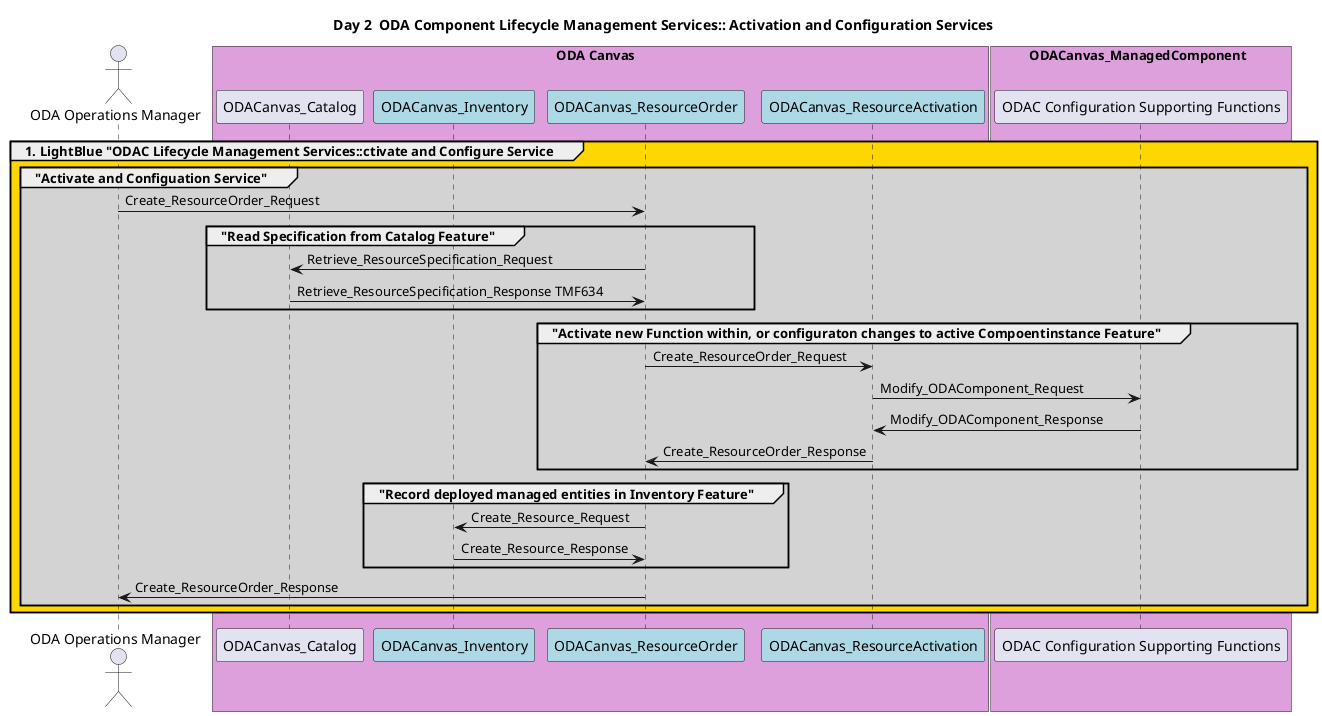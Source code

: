 @startuml Day 1 /2 ODA Component Lifecycle management Services 
Title Day 2  ODA Component Lifecycle Management Services:: Activation and Configuration Services
' Instantiating functions and configuration changes in active Component

actor "ODA Operations Manager" as ODA_OPS


Box ODA Canvas   #Plum
participant "ODACanvas_Catalog" as ODACanvas_Catalog 
participant "ODACanvas_Inventory" as ODACanvas_Inventory #LightBlue
participant "ODACanvas_ResourceOrder" as ODACanvas_ResourceOrder #LightBlue
participant "ODACanvas_ResourceActivation" as ODACanvas_ResourceActivation #LightBlue
endbox

box ODACanvas_ManagedComponent  #Plum
participant "ODAC Configuration Supporting Functions" as  ODACanvas_Component 
endbox

'Day 2  ODAC Lifecycle Management Service::Activate and Configure Service
group #Gold #LightBlue "ODAC Lifecycle Management Services::ctivate and Configure Service
group #lightgrey "Activate and Configuation Service"


ODA_OPS -> ODACanvas_ResourceOrder : Create_ResourceOrder_Request


group #lightgrey "Read Specification from Catalog Feature"
ODACanvas_ResourceOrder -> ODACanvas_Catalog : Retrieve_ResourceSpecification_Request
ODACanvas_Catalog -> ODACanvas_ResourceOrder: Retrieve_ResourceSpecification_Response TMF634
end

group #lightgrey "Activate new Function within, or configuraton changes to active Compoentinstance Feature"
ODACanvas_ResourceOrder -> ODACanvas_ResourceActivation : Create_ResourceOrder_Request
ODACanvas_ResourceActivation -> ODACanvas_Component : Modify_ODAComponent_Request
ODACanvas_Component -> ODACanvas_ResourceActivation : Modify_ODAComponent_Response
ODACanvas_ResourceActivation -> ODACanvas_ResourceOrder : Create_ResourceOrder_Response
end

group #lightgrey "Record deployed managed entities in Inventory Feature"
ODACanvas_ResourceOrder  -> ODACanvas_Inventory : Create_Resource_Request 
ODACanvas_Inventory ->  ODACanvas_ResourceOrder : Create_Resource_Response
end

ODACanvas_ResourceOrder -> ODA_OPS : Create_ResourceOrder_Response

end
end

@enduml